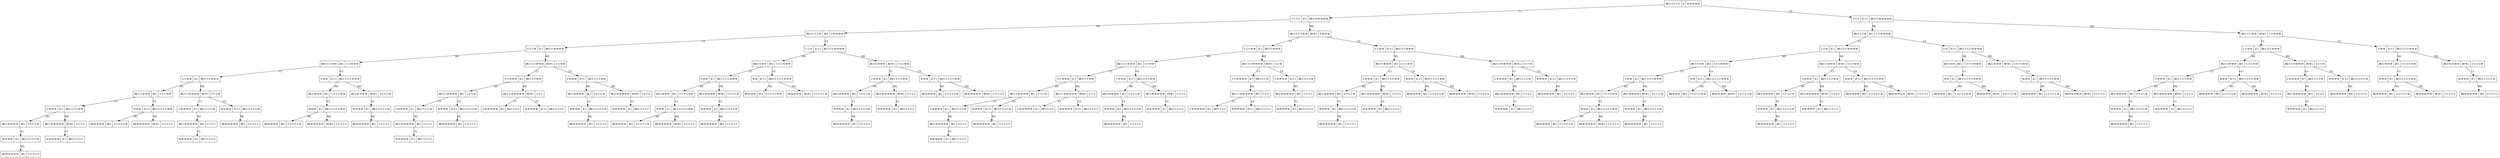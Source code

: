 digraph G {
 node [shape=record fontname=Arial];
v0 ->v1  [label=C1];
v0 ->v2  [label=C2];
v1 ->v11  [label=M1];
v1 ->v12  [label=M2];
v2 ->v21  [label=M1];
v2 ->v22  [label=M2];
v11 ->v111  [label=C1];
v11 ->v112  [label=C2];
v12 ->v121  [label=C1];
v12 ->v122  [label=C2];
v21 ->v211  [label=C1];
v21 ->v212  [label=C2];
v22 ->v221  [label=C1];
v22 ->v222  [label=C2];
v111 ->v1111  [label=M1];
v111 ->v1112  [label=M2];
v112 ->v1121  [label=M1];
v112 ->v1122  [label=M2];
v121 ->v1211  [label=M1];
v121 ->v1212  [label=M2];
v122 ->v1221  [label=M1];
v122 ->v1222  [label=M2];
v211 ->v2111  [label=M1];
v211 ->v2112  [label=M2];
v212 ->v2121  [label=M1];
v212 ->v2122  [label=M2];
v221 ->v2211  [label=M1];
v221 ->v2212  [label=M2];
v222 ->v2221  [label=M1];
v222 ->v2222  [label=M2];
v1111 ->v11111  [label=C1];
v1111 ->v11112  [label=C2];
v1112 ->v11121  [label=C1];
v1112 ->v11122  [label=C2];
v1121 ->v11211  [label=C1];
v1121 ->v11212  [label=C2];
v1122 ->v11221  [label=C1];
v1122 ->v11222  [label=C2];
v1211 ->v12111  [label=C1];
v1211 ->v12112  [label=C2];
v1212 ->v12121  [label=C1];
v1212 ->v12122  [label=C2];
v1221 ->v12211  [label=C1];
v1221 ->v12212  [label=C2];
v1222 ->v12221  [label=C1];
v1222 ->v12222  [label=C2];
v2111 ->v21111  [label=C1];
v2111 ->v21112  [label=C2];
v2112 ->v21121  [label=C1];
v2112 ->v21122  [label=C2];
v2121 ->v21211  [label=C1];
v2122 ->v21221  [label=C1];
v2211 ->v22111  [label=C1];
v2211 ->v22112  [label=C2];
v2212 ->v22121  [label=C1];
v2212 ->v22122  [label=C2];
v2221 ->v22211  [label=C1];
v2222 ->v22221  [label=C1];
v11111 ->v111111  [label=M1];
v11111 ->v111112  [label=M2];
v11112 ->v111121  [label=M1];
v11112 ->v111122  [label=M2];
v11121 ->v111211  [label=M1];
v11121 ->v111212  [label=M2];
v11122 ->v111221  [label=M1];
v11122 ->v111222  [label=M2];
v11211 ->v112111  [label=M1];
v11211 ->v112112  [label=M2];
v11212 ->v112121  [label=M1];
v11212 ->v112122  [label=M2];
v11221 ->v112211  [label=M1];
v11221 ->v112212  [label=M2];
v11222 ->v112221  [label=M1];
v11222 ->v112222  [label=M2];
v12111 ->v121111  [label=M1];
v12111 ->v121112  [label=M2];
v12112 ->v121121  [label=M1];
v12112 ->v121122  [label=M2];
v12121 ->v121211  [label=M1];
v12122 ->v121221  [label=M1];
v12211 ->v122111  [label=M1];
v12211 ->v122112  [label=M2];
v12212 ->v122121  [label=M1];
v12212 ->v122122  [label=M2];
v12221 ->v122211  [label=M1];
v12222 ->v122221  [label=M1];
v21111 ->v211111  [label=M1];
v21111 ->v211112  [label=M2];
v21112 ->v211121  [label=M1];
v21112 ->v211122  [label=M2];
v21121 ->v211211  [label=M1];
v21121 ->v211212  [label=M2];
v21122 ->v211221  [label=M1];
v21122 ->v211222  [label=M2];
v21211 ->v212111  [label=M1];
v21211 ->v212112  [label=M2];
v21221 ->v212211  [label=M1];
v21221 ->v212212  [label=M2];
v22111 ->v221111  [label=M1];
v22111 ->v221112  [label=M2];
v22112 ->v221121  [label=M1];
v22112 ->v221122  [label=M2];
v22121 ->v221211  [label=M1];
v22122 ->v221221  [label=M1];
v22211 ->v222111  [label=M1];
v22211 ->v222112  [label=M2];
v22221 ->v222211  [label=M1];
v111111 ->v1111111  [label=C1];
v111111 ->v1111112  [label=C2];
v111112 ->v1111121  [label=C1];
v111112 ->v1111122  [label=C2];
v111121 ->v1111211  [label=C1];
v111122 ->v1111221  [label=C1];
v111211 ->v1112111  [label=C1];
v111211 ->v1112112  [label=C2];
v111212 ->v1112121  [label=C1];
v111212 ->v1112122  [label=C2];
v111221 ->v1112211  [label=C1];
v111222 ->v1112221  [label=C1];
v112111 ->v1121111  [label=C1];
v112112 ->v1121121  [label=C1];
v112211 ->v1122111  [label=C1];
v112212 ->v1122121  [label=C1];
v121111 ->v1211111  [label=C1];
v121111 ->v1211112  [label=C2];
v121112 ->v1211121  [label=C1];
v121112 ->v1211122  [label=C2];
v121121 ->v1211211  [label=C1];
v121122 ->v1211221  [label=C1];
v121211 ->v1212111  [label=C1];
v121211 ->v1212112  [label=C2];
v121221 ->v1212211  [label=C1];
v122111 ->v1221111  [label=C1];
v122112 ->v1221121  [label=C1];
v122211 ->v1222111  [label=C1];
v211111 ->v2111111  [label=C1];
v211112 ->v2111121  [label=C1];
v211211 ->v2112111  [label=C1];
v211212 ->v2112121  [label=C1];
v221111 ->v2211111  [label=C1];
v221112 ->v2211121  [label=C1];
v221211 ->v2212111  [label=C1];
v1111111 ->v11111111  [label=M1];
v1111111 ->v11111112  [label=M2];
v1111112 ->v11111121  [label=M1];
v1111112 ->v11111122  [label=M2];
v1111121 ->v11111211  [label=M1];
v1111122 ->v11111221  [label=M1];
v1111211 ->v11112111  [label=M1];
v1111211 ->v11112112  [label=M2];
v1111221 ->v11112211  [label=M1];
v1112111 ->v11121111  [label=M1];
v1112112 ->v11121121  [label=M1];
v1112211 ->v11122111  [label=M1];
v1121111 ->v11211111  [label=M1];
v1121111 ->v11211112  [label=M2];
v1121121 ->v11211211  [label=M1];
v1122111 ->v11221111  [label=M1];
v1211111 ->v12111111  [label=M1];
v1211112 ->v12111121  [label=M1];
v1211211 ->v12112111  [label=M1];
v1221111 ->v12211111  [label=M1];
v2111111 ->v21111111  [label=M1];
v2111111 ->v21111112  [label=M2];
v2111121 ->v21111211  [label=M1];
v2112111 ->v21121111  [label=M1];
v2211111 ->v22111111  [label=M1];
v11111111 ->v111111111  [label=C1];
v11111112 ->v111111121  [label=C1];
v11111211 ->v111112111  [label=C1];
v11121111 ->v111211111  [label=C1];
v12111111 ->v121111111  [label=C1];
v111111111 ->v1111111111  [label=M1];
v0 [label="[B] C C C C C  |       []      | M M M M M "]
v1 [label="C C C C  |       [C ]      | [B] C M M M M M "]
v2 [label="C C C  |       [C C ]      | [B] C C M M M M M "]
v11 [label="[B] C C C C M  |       [M ]      | C M M M M "]
v12 [label="[B] C C C C M M  |       [M M ]      | C M M M "]
v21 [label="[B] C C C M  |       [M ]      | C C M M M M "]
v22 [label="[B] C C C M M  |       [M M ]      | C C M M M "]
v111 [label="C C C M  |       [C ]      | [B] C C M M M M "]
v112 [label="C C M  |       [C C ]      | [B] C C C M M M M "]
v121 [label="C C C M M  |       [C ]      | [B] C C M M M "]
v122 [label="C C M M  |       [C C ]      | [B] C C C M M M "]
v211 [label="C C M  |       [C ]      | [B] C C C M M M M "]
v212 [label="C M  |       [C C ]      | [B] C C C C M M M M "]
v221 [label="C C M M  |       [C ]      | [B] C C C M M M "]
v222 [label="C M M  |       [C C ]      | [B] C C C C M M M "]
v1111 [label="[B] C C C M M  |       [M ]      | C C M M M "]
v1112 [label="[B] C C C M M M  |       [M M ]      | C C M M "]
v1121 [label="[B] C C M M  |       [M ]      | C C C M M M "]
v1122 [label="[B] C C M M M  |       [M M ]      | C C C M M "]
v1211 [label="[B] C C C M M M  |       [M ]      | C C M M "]
v1212 [label="[B] C C C M M M M  |       [M M ]      | C C M "]
v1221 [label="[B] C C M M M  |       [M ]      | C C C M M "]
v1222 [label="[B] C C M M M M  |       [M M ]      | C C C M "]
v2111 [label="[B] C C M M  |       [M ]      | C C C M M M "]
v2112 [label="[B] C C M M M  |       [M M ]      | C C C M M "]
v2121 [label="[B] C M M  |       [M ]      | C C C C M M M "]
v2122 [label="[B] C M M M  |       [M M ]      | C C C C M M "]
v2211 [label="[B] C C M M M  |       [M ]      | C C C M M "]
v2212 [label="[B] C C M M M M  |       [M M ]      | C C C M "]
v2221 [label="[B] C M M M  |       [M ]      | C C C C M M "]
v2222 [label="[B] C M M M M  |       [M M ]      | C C C C M "]
v11111 [label="C C M M  |       [C ]      | [B] C C C M M M "]
v11112 [label="C M M  |       [C C ]      | [B] C C C C M M M "]
v11121 [label="C C M M M  |       [C ]      | [B] C C C M M "]
v11122 [label="C M M M  |       [C C ]      | [B] C C C C M M "]
v11211 [label="C M M  |       [C ]      | [B] C C C C M M M "]
v11212 [label="M M  |       [C C ]      | [B] C C C C C M M M "]
v11221 [label="C M M M  |       [C ]      | [B] C C C C M M "]
v11222 [label="M M M  |       [C C ]      | [B] C C C C C M M "]
v12111 [label="C C M M M  |       [C ]      | [B] C C C M M "]
v12112 [label="C M M M  |       [C C ]      | [B] C C C C M M "]
v12121 [label="C C M M M M  |       [C ]      | [B] C C C M "]
v12122 [label="C M M M M  |       [C C ]      | [B] C C C C M "]
v12211 [label="C M M M  |       [C ]      | [B] C C C C M M "]
v12212 [label="M M M  |       [C C ]      | [B] C C C C C M M "]
v12221 [label="C M M M M  |       [C ]      | [B] C C C C M "]
v12222 [label="M M M M  |       [C C ]      | [B] C C C C C M "]
v21111 [label="C M M  |       [C ]      | [B] C C C C M M M "]
v21112 [label="M M  |       [C C ]      | [B] C C C C C M M M "]
v21121 [label="C M M M  |       [C ]      | [B] C C C C M M "]
v21122 [label="M M M  |       [C C ]      | [B] C C C C C M M "]
v21211 [label="M M  |       [C ]      | [B] C C C C C M M M "]
v21221 [label="M M M  |       [C ]      | [B] C C C C C M M "]
v22111 [label="C M M M  |       [C ]      | [B] C C C C M M "]
v22112 [label="M M M  |       [C C ]      | [B] C C C C C M M "]
v22121 [label="C M M M M  |       [C ]      | [B] C C C C M "]
v22122 [label="M M M M  |       [C C ]      | [B] C C C C C M "]
v22211 [label="M M M  |       [C ]      | [B] C C C C C M M "]
v22221 [label="M M M M  |       [C ]      | [B] C C C C C M "]
v111111 [label="[B] C C M M M  |       [M ]      | C C C M M "]
v111112 [label="[B] C C M M M M  |       [M M ]      | C C C M "]
v111121 [label="[B] C M M M  |       [M ]      | C C C C M M "]
v111122 [label="[B] C M M M M  |       [M M ]      | C C C C M "]
v111211 [label="[B] C C M M M M  |       [M ]      | C C C M "]
v111212 [label="[B] C C M M M M M  |       [M M ]      | C C C "]
v111221 [label="[B] C M M M M  |       [M ]      | C C C C M "]
v111222 [label="[B] C M M M M M  |       [M M ]      | C C C C "]
v112111 [label="[B] C M M M  |       [M ]      | C C C C M M "]
v112112 [label="[B] C M M M M  |       [M M ]      | C C C C M "]
v112121 [label="[B] M M M  |       [M ]      | C C C C C M M "]
v112122 [label="[B] M M M M  |       [M M ]      | C C C C C M "]
v112211 [label="[B] C M M M M  |       [M ]      | C C C C M "]
v112212 [label="[B] C M M M M M  |       [M M ]      | C C C C "]
v112221 [label="[B] M M M M  |       [M ]      | C C C C C M "]
v112222 [label="[B] M M M M M  |       [M M ]      | C C C C C "]
v121111 [label="[B] C C M M M M  |       [M ]      | C C C M "]
v121112 [label="[B] C C M M M M M  |       [M M ]      | C C C "]
v121121 [label="[B] C M M M M  |       [M ]      | C C C C M "]
v121122 [label="[B] C M M M M M  |       [M M ]      | C C C C "]
v121211 [label="[B] C C M M M M M  |       [M ]      | C C C "]
v121221 [label="[B] C M M M M M  |       [M ]      | C C C C "]
v122111 [label="[B] C M M M M  |       [M ]      | C C C C M "]
v122112 [label="[B] C M M M M M  |       [M M ]      | C C C C "]
v122121 [label="[B] M M M M  |       [M ]      | C C C C C M "]
v122122 [label="[B] M M M M M  |       [M M ]      | C C C C C "]
v122211 [label="[B] C M M M M M  |       [M ]      | C C C C "]
v122221 [label="[B] M M M M M  |       [M ]      | C C C C C "]
v211111 [label="[B] C M M M  |       [M ]      | C C C C M M "]
v211112 [label="[B] C M M M M  |       [M M ]      | C C C C M "]
v211121 [label="[B] M M M  |       [M ]      | C C C C C M M "]
v211122 [label="[B] M M M M  |       [M M ]      | C C C C C M "]
v211211 [label="[B] C M M M M  |       [M ]      | C C C C M "]
v211212 [label="[B] C M M M M M  |       [M M ]      | C C C C "]
v211221 [label="[B] M M M M  |       [M ]      | C C C C C M "]
v211222 [label="[B] M M M M M  |       [M M ]      | C C C C C "]
v212111 [label="[B] M M M  |       [M ]      | C C C C C M M "]
v212112 [label="[B] M M M M  |       [M M ]      | C C C C C M "]
v212211 [label="[B] M M M M  |       [M ]      | C C C C C M "]
v212212 [label="[B] M M M M M  |       [M M ]      | C C C C C "]
v221111 [label="[B] C M M M M  |       [M ]      | C C C C M "]
v221112 [label="[B] C M M M M M  |       [M M ]      | C C C C "]
v221121 [label="[B] M M M M  |       [M ]      | C C C C C M "]
v221122 [label="[B] M M M M M  |       [M M ]      | C C C C C "]
v221211 [label="[B] C M M M M M  |       [M ]      | C C C C "]
v221221 [label="[B] M M M M M  |       [M ]      | C C C C C "]
v222111 [label="[B] M M M M  |       [M ]      | C C C C C M "]
v222112 [label="[B] M M M M M  |       [M M ]      | C C C C C "]
v222211 [label="[B] M M M M M  |       [M ]      | C C C C C "]
v1111111 [label="C M M M  |       [C ]      | [B] C C C C M M "]
v1111112 [label="M M M  |       [C C ]      | [B] C C C C C M M "]
v1111121 [label="C M M M M  |       [C ]      | [B] C C C C M "]
v1111122 [label="M M M M  |       [C C ]      | [B] C C C C C M "]
v1111211 [label="M M M  |       [C ]      | [B] C C C C C M M "]
v1111221 [label="M M M M  |       [C ]      | [B] C C C C C M "]
v1112111 [label="C M M M M  |       [C ]      | [B] C C C C M "]
v1112112 [label="M M M M  |       [C C ]      | [B] C C C C C M "]
v1112121 [label="C M M M M M  |       [C ]      | [B] C C C C "]
v1112122 [label="M M M M M  |       [C C ]      | [B] C C C C C "]
v1112211 [label="M M M M  |       [C ]      | [B] C C C C C M "]
v1112221 [label="M M M M M  |       [C ]      | [B] C C C C C "]
v1121111 [label="M M M  |       [C ]      | [B] C C C C C M M "]
v1121121 [label="M M M M  |       [C ]      | [B] C C C C C M "]
v1122111 [label="M M M M  |       [C ]      | [B] C C C C C M "]
v1122121 [label="M M M M M  |       [C ]      | [B] C C C C C "]
v1211111 [label="C M M M M  |       [C ]      | [B] C C C C M "]
v1211112 [label="M M M M  |       [C C ]      | [B] C C C C C M "]
v1211121 [label="C M M M M M  |       [C ]      | [B] C C C C "]
v1211122 [label="M M M M M  |       [C C ]      | [B] C C C C C "]
v1211211 [label="M M M M  |       [C ]      | [B] C C C C C M "]
v1211221 [label="M M M M M  |       [C ]      | [B] C C C C C "]
v1212111 [label="C M M M M M  |       [C ]      | [B] C C C C "]
v1212112 [label="M M M M M  |       [C C ]      | [B] C C C C C "]
v1212211 [label="M M M M M  |       [C ]      | [B] C C C C C "]
v1221111 [label="M M M M  |       [C ]      | [B] C C C C C M "]
v1221121 [label="M M M M M  |       [C ]      | [B] C C C C C "]
v1222111 [label="M M M M M  |       [C ]      | [B] C C C C C "]
v2111111 [label="M M M  |       [C ]      | [B] C C C C C M M "]
v2111121 [label="M M M M  |       [C ]      | [B] C C C C C M "]
v2112111 [label="M M M M  |       [C ]      | [B] C C C C C M "]
v2112121 [label="M M M M M  |       [C ]      | [B] C C C C C "]
v2211111 [label="M M M M  |       [C ]      | [B] C C C C C M "]
v2211121 [label="M M M M M  |       [C ]      | [B] C C C C C "]
v2212111 [label="M M M M M  |       [C ]      | [B] C C C C C "]
v11111111 [label="[B] C M M M M  |       [M ]      | C C C C M "]
v11111112 [label="[B] C M M M M M  |       [M M ]      | C C C C "]
v11111121 [label="[B] M M M M  |       [M ]      | C C C C C M "]
v11111122 [label="[B] M M M M M  |       [M M ]      | C C C C C "]
v11111211 [label="[B] C M M M M M  |       [M ]      | C C C C "]
v11111221 [label="[B] M M M M M  |       [M ]      | C C C C C "]
v11112111 [label="[B] M M M M  |       [M ]      | C C C C C M "]
v11112112 [label="[B] M M M M M  |       [M M ]      | C C C C C "]
v11112211 [label="[B] M M M M M  |       [M ]      | C C C C C "]
v11121111 [label="[B] C M M M M M  |       [M ]      | C C C C "]
v11121121 [label="[B] M M M M M  |       [M ]      | C C C C C "]
v11122111 [label="[B] M M M M M  |       [M ]      | C C C C C "]
v11211111 [label="[B] M M M M  |       [M ]      | C C C C C M "]
v11211112 [label="[B] M M M M M  |       [M M ]      | C C C C C "]
v11211211 [label="[B] M M M M M  |       [M ]      | C C C C C "]
v11221111 [label="[B] M M M M M  |       [M ]      | C C C C C "]
v12111111 [label="[B] C M M M M M  |       [M ]      | C C C C "]
v12111121 [label="[B] M M M M M  |       [M ]      | C C C C C "]
v12112111 [label="[B] M M M M M  |       [M ]      | C C C C C "]
v12211111 [label="[B] M M M M M  |       [M ]      | C C C C C "]
v21111111 [label="[B] M M M M  |       [M ]      | C C C C C M "]
v21111112 [label="[B] M M M M M  |       [M M ]      | C C C C C "]
v21111211 [label="[B] M M M M M  |       [M ]      | C C C C C "]
v21121111 [label="[B] M M M M M  |       [M ]      | C C C C C "]
v22111111 [label="[B] M M M M M  |       [M ]      | C C C C C "]
v111111111 [label="M M M M  |       [C ]      | [B] C C C C C M "]
v111111121 [label="M M M M M  |       [C ]      | [B] C C C C C "]
v111112111 [label="M M M M M  |       [C ]      | [B] C C C C C "]
v111211111 [label="M M M M M  |       [C ]      | [B] C C C C C "]
v121111111 [label="M M M M M  |       [C ]      | [B] C C C C C "]
v1111111111 [label="[B] M M M M M  |       [M ]      | C C C C C "]
}
